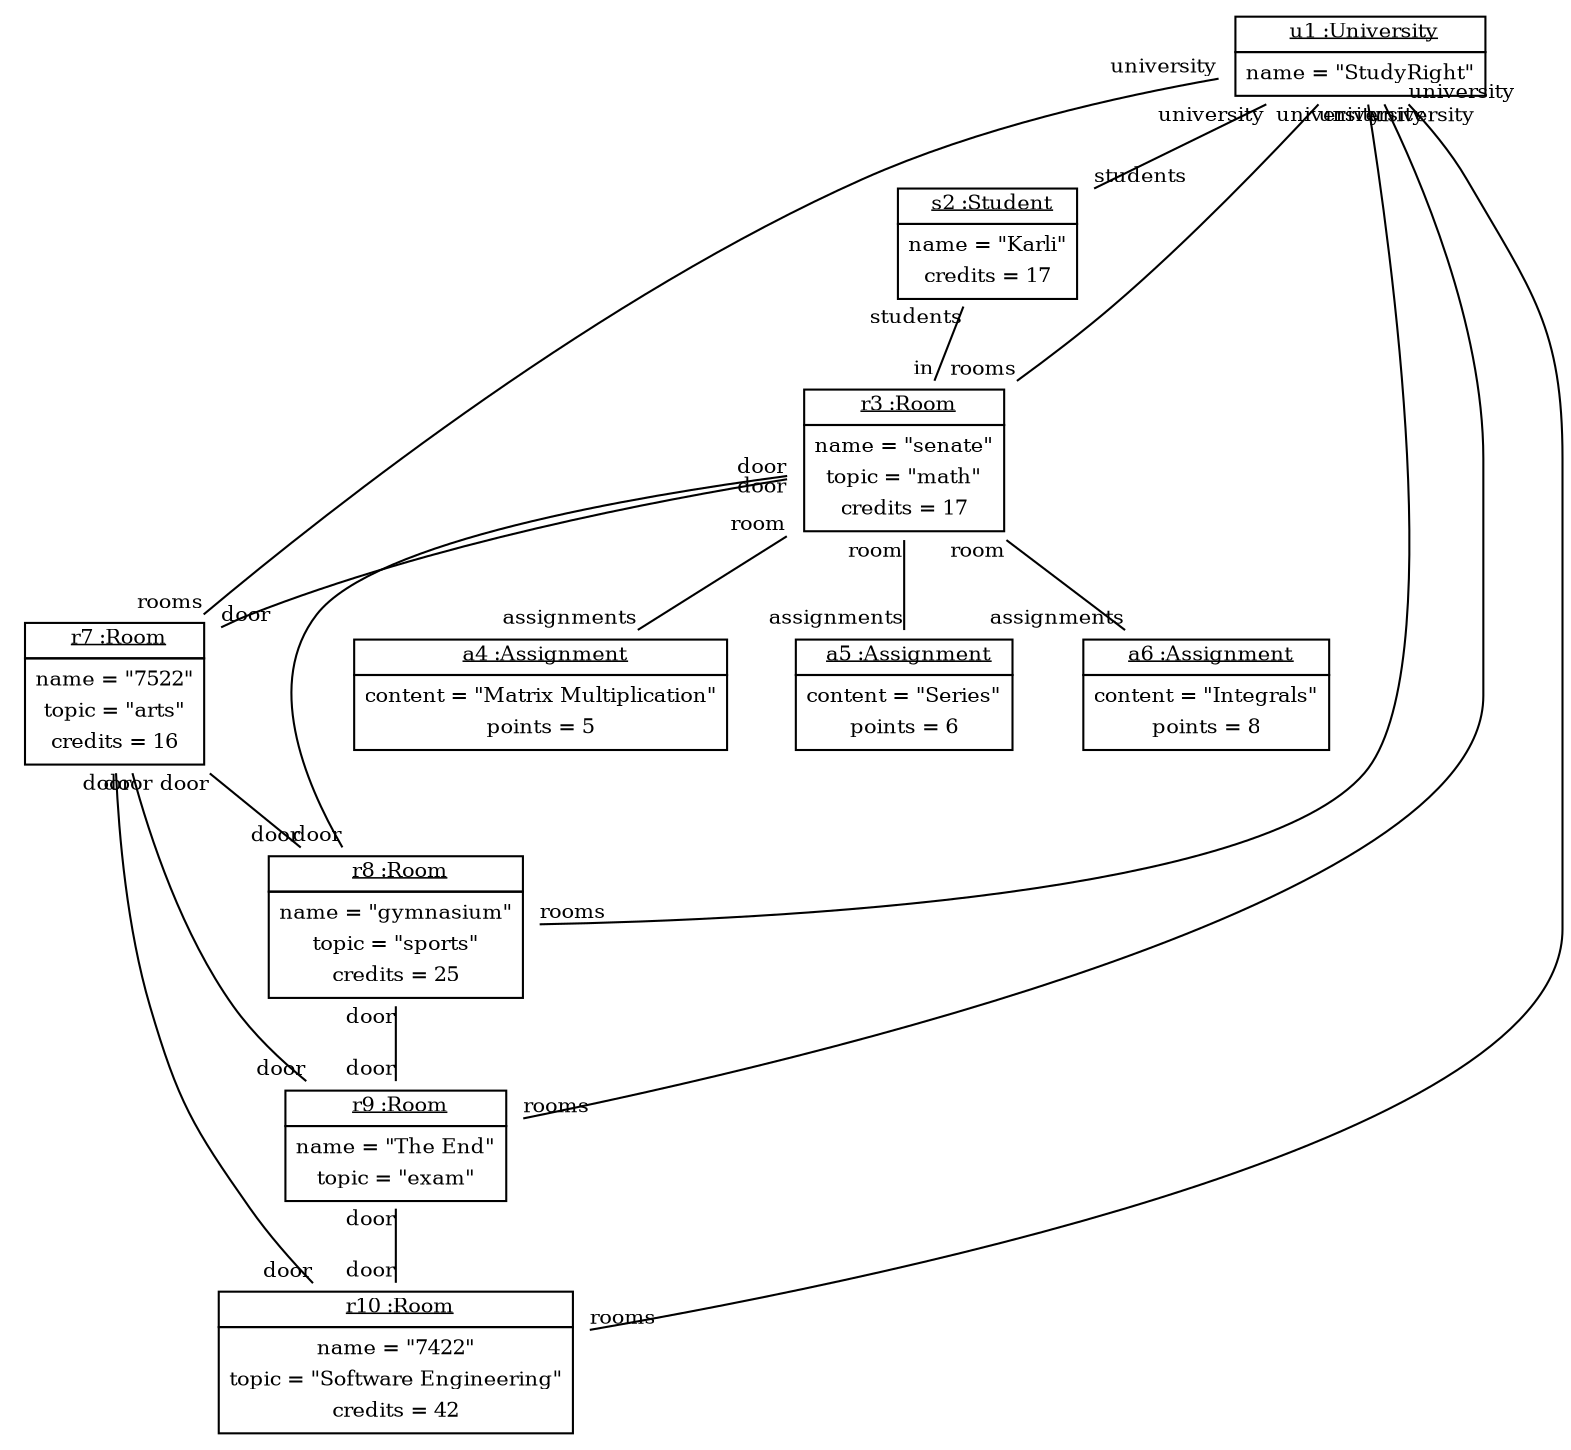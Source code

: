 graph ObjectDiagram {
   node [shape = none, fontsize = 10];
   edge [fontsize = 10];
   compound=true;

u1 [label=<<table border='0' cellborder='1' cellspacing='0'> <tr> <td> <u>u1 :University</u></td></tr><tr><td><table border='0' cellborder='0' cellspacing='0'><tr><td>name = "StudyRight"</td></tr></table></td></tr></table>>];
s2 [label=<<table border='0' cellborder='1' cellspacing='0'> <tr> <td> <u>s2 :Student</u></td></tr><tr><td><table border='0' cellborder='0' cellspacing='0'><tr><td>name = "Karli"</td></tr><tr><td>credits = 17</td></tr></table></td></tr></table>>];
r3 [label=<<table border='0' cellborder='1' cellspacing='0'> <tr> <td> <u>r3 :Room</u></td></tr><tr><td><table border='0' cellborder='0' cellspacing='0'><tr><td>name = "senate"</td></tr><tr><td>topic = "math"</td></tr><tr><td>credits = 17</td></tr></table></td></tr></table>>];
r7 [label=<<table border='0' cellborder='1' cellspacing='0'> <tr> <td> <u>r7 :Room</u></td></tr><tr><td><table border='0' cellborder='0' cellspacing='0'><tr><td>name = "7522"</td></tr><tr><td>topic = "arts"</td></tr><tr><td>credits = 16</td></tr></table></td></tr></table>>];
r8 [label=<<table border='0' cellborder='1' cellspacing='0'> <tr> <td> <u>r8 :Room</u></td></tr><tr><td><table border='0' cellborder='0' cellspacing='0'><tr><td>name = "gymnasium"</td></tr><tr><td>topic = "sports"</td></tr><tr><td>credits = 25</td></tr></table></td></tr></table>>];
r9 [label=<<table border='0' cellborder='1' cellspacing='0'> <tr> <td> <u>r9 :Room</u></td></tr><tr><td><table border='0' cellborder='0' cellspacing='0'><tr><td>name = "The End"</td></tr><tr><td>topic = "exam"</td></tr></table></td></tr></table>>];
r10 [label=<<table border='0' cellborder='1' cellspacing='0'> <tr> <td> <u>r10 :Room</u></td></tr><tr><td><table border='0' cellborder='0' cellspacing='0'><tr><td>name = "7422"</td></tr><tr><td>topic = "Software Engineering"</td></tr><tr><td>credits = 42</td></tr></table></td></tr></table>>];
a4 [label=<<table border='0' cellborder='1' cellspacing='0'> <tr> <td> <u>a4 :Assignment</u></td></tr><tr><td><table border='0' cellborder='0' cellspacing='0'><tr><td>content = "Matrix Multiplication"</td></tr><tr><td>points = 5</td></tr></table></td></tr></table>>];
a5 [label=<<table border='0' cellborder='1' cellspacing='0'> <tr> <td> <u>a5 :Assignment</u></td></tr><tr><td><table border='0' cellborder='0' cellspacing='0'><tr><td>content = "Series"</td></tr><tr><td>points = 6</td></tr></table></td></tr></table>>];
a6 [label=<<table border='0' cellborder='1' cellspacing='0'> <tr> <td> <u>a6 :Assignment</u></td></tr><tr><td><table border='0' cellborder='0' cellspacing='0'><tr><td>content = "Integrals"</td></tr><tr><td>points = 8</td></tr></table></td></tr></table>>];

u1 -- s2 [headlabel = "students" taillabel = "university"];
u1 -- r3 [headlabel = "rooms" taillabel = "university"];
u1 -- r7 [headlabel = "rooms" taillabel = "university"];
u1 -- r8 [headlabel = "rooms" taillabel = "university"];
u1 -- r9 [headlabel = "rooms" taillabel = "university"];
u1 -- r10 [headlabel = "rooms" taillabel = "university"];
s2 -- r3 [headlabel = "in" taillabel = "students"];
r3 -- r7 [headlabel = "door" taillabel = "door"];
r3 -- r8 [headlabel = "door" taillabel = "door"];
r3 -- a4 [headlabel = "assignments" taillabel = "room"];
r3 -- a5 [headlabel = "assignments" taillabel = "room"];
r3 -- a6 [headlabel = "assignments" taillabel = "room"];
r7 -- r8 [headlabel = "door" taillabel = "door"];
r7 -- r9 [headlabel = "door" taillabel = "door"];
r7 -- r10 [headlabel = "door" taillabel = "door"];
r8 -- r9 [headlabel = "door" taillabel = "door"];
r9 -- r10 [headlabel = "door" taillabel = "door"];
}
